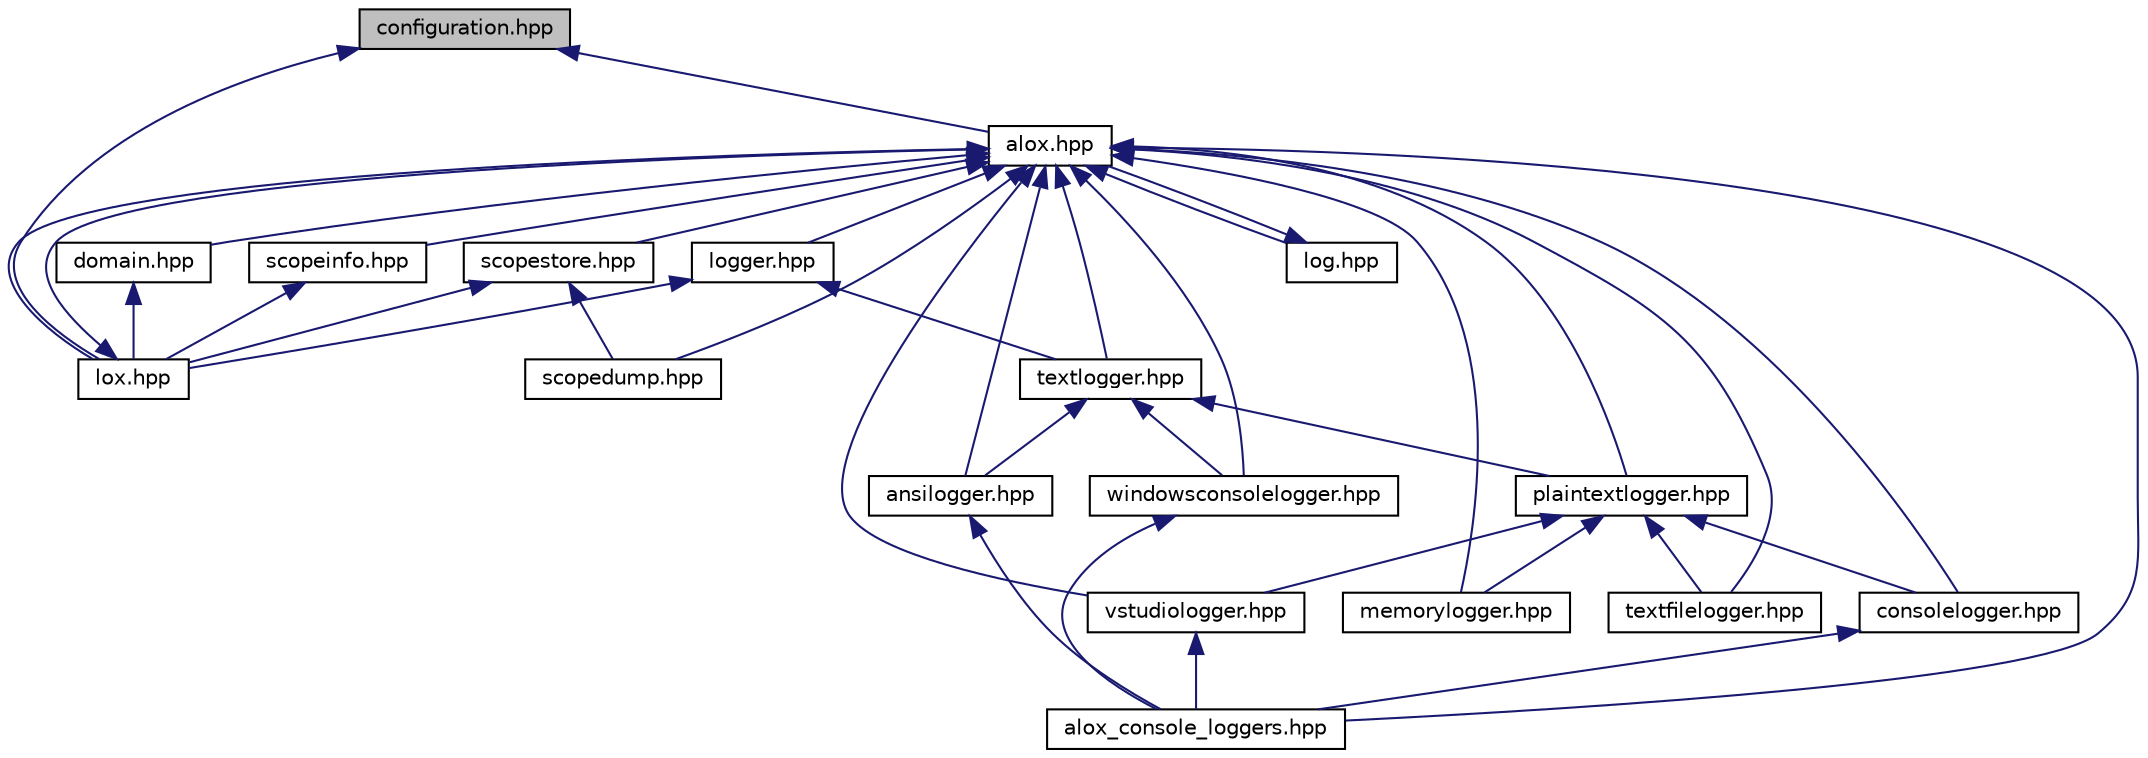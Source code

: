 digraph "configuration.hpp"
{
  edge [fontname="Helvetica",fontsize="10",labelfontname="Helvetica",labelfontsize="10"];
  node [fontname="Helvetica",fontsize="10",shape=record];
  Node49 [label="configuration.hpp",height=0.2,width=0.4,color="black", fillcolor="grey75", style="filled", fontcolor="black"];
  Node49 -> Node50 [dir="back",color="midnightblue",fontsize="10",style="solid",fontname="Helvetica"];
  Node49 -> Node52 [dir="back",color="midnightblue",fontsize="10",style="solid",fontname="Helvetica"];
  Node50 -> Node51 [dir="back",color="midnightblue",fontsize="10",style="solid",fontname="Helvetica"];
  Node50 -> Node52 [dir="back",color="midnightblue",fontsize="10",style="solid",fontname="Helvetica"];
  Node50 -> Node53 [dir="back",color="midnightblue",fontsize="10",style="solid",fontname="Helvetica"];
  Node50 -> Node54 [dir="back",color="midnightblue",fontsize="10",style="solid",fontname="Helvetica"];
  Node50 -> Node55 [dir="back",color="midnightblue",fontsize="10",style="solid",fontname="Helvetica"];
  Node50 -> Node56 [dir="back",color="midnightblue",fontsize="10",style="solid",fontname="Helvetica"];
  Node50 -> Node57 [dir="back",color="midnightblue",fontsize="10",style="solid",fontname="Helvetica"];
  Node50 -> Node58 [dir="back",color="midnightblue",fontsize="10",style="solid",fontname="Helvetica"];
  Node50 -> Node59 [dir="back",color="midnightblue",fontsize="10",style="solid",fontname="Helvetica"];
  Node50 -> Node60 [dir="back",color="midnightblue",fontsize="10",style="solid",fontname="Helvetica"];
  Node50 -> Node61 [dir="back",color="midnightblue",fontsize="10",style="solid",fontname="Helvetica"];
  Node50 -> Node62 [dir="back",color="midnightblue",fontsize="10",style="solid",fontname="Helvetica"];
  Node50 -> Node63 [dir="back",color="midnightblue",fontsize="10",style="solid",fontname="Helvetica"];
  Node50 -> Node64 [dir="back",color="midnightblue",fontsize="10",style="solid",fontname="Helvetica"];
  Node50 -> Node65 [dir="back",color="midnightblue",fontsize="10",style="solid",fontname="Helvetica"];
  Node50 -> Node66 [dir="back",color="midnightblue",fontsize="10",style="solid",fontname="Helvetica"];
  Node51 -> Node50 [dir="back",color="midnightblue",fontsize="10",style="solid",fontname="Helvetica"];
  Node52 -> Node50 [dir="back",color="midnightblue",fontsize="10",style="solid",fontname="Helvetica"];
  Node54 -> Node52 [dir="back",color="midnightblue",fontsize="10",style="solid",fontname="Helvetica"];
  Node55 -> Node52 [dir="back",color="midnightblue",fontsize="10",style="solid",fontname="Helvetica"];
  Node55 -> Node56 [dir="back",color="midnightblue",fontsize="10",style="solid",fontname="Helvetica"];
  Node56 -> Node57 [dir="back",color="midnightblue",fontsize="10",style="solid",fontname="Helvetica"];
  Node56 -> Node62 [dir="back",color="midnightblue",fontsize="10",style="solid",fontname="Helvetica"];
  Node56 -> Node63 [dir="back",color="midnightblue",fontsize="10",style="solid",fontname="Helvetica"];
  Node57 -> Node58 [dir="back",color="midnightblue",fontsize="10",style="solid",fontname="Helvetica"];
  Node57 -> Node59 [dir="back",color="midnightblue",fontsize="10",style="solid",fontname="Helvetica"];
  Node57 -> Node60 [dir="back",color="midnightblue",fontsize="10",style="solid",fontname="Helvetica"];
  Node57 -> Node61 [dir="back",color="midnightblue",fontsize="10",style="solid",fontname="Helvetica"];
  Node58 -> Node53 [dir="back",color="midnightblue",fontsize="10",style="solid",fontname="Helvetica"];
  Node61 -> Node53 [dir="back",color="midnightblue",fontsize="10",style="solid",fontname="Helvetica"];
  Node62 -> Node53 [dir="back",color="midnightblue",fontsize="10",style="solid",fontname="Helvetica"];
  Node63 -> Node53 [dir="back",color="midnightblue",fontsize="10",style="solid",fontname="Helvetica"];
  Node65 -> Node52 [dir="back",color="midnightblue",fontsize="10",style="solid",fontname="Helvetica"];
  Node65 -> Node64 [dir="back",color="midnightblue",fontsize="10",style="solid",fontname="Helvetica"];
  Node66 -> Node52 [dir="back",color="midnightblue",fontsize="10",style="solid",fontname="Helvetica"];
  Node50 [label="alox.hpp",height=0.2,width=0.4,color="black", fillcolor="white", style="filled",URL="$alox_8hpp.html"];
  Node51 [label="log.hpp",height=0.2,width=0.4,color="black", fillcolor="white", style="filled",URL="$log_8hpp.html"];
  Node52 [label="lox.hpp",height=0.2,width=0.4,color="black", fillcolor="white", style="filled",URL="$lox_8hpp.html"];
  Node53 [label="alox_console_loggers.hpp",height=0.2,width=0.4,color="black", fillcolor="white", style="filled",URL="$alox__console__loggers_8hpp.html"];
  Node54 [label="domain.hpp",height=0.2,width=0.4,color="black", fillcolor="white", style="filled",URL="$domain_8hpp.html"];
  Node55 [label="logger.hpp",height=0.2,width=0.4,color="black", fillcolor="white", style="filled",URL="$logger_8hpp.html"];
  Node56 [label="textlogger.hpp",height=0.2,width=0.4,color="black", fillcolor="white", style="filled",URL="$textlogger_8hpp.html"];
  Node57 [label="plaintextlogger.hpp",height=0.2,width=0.4,color="black", fillcolor="white", style="filled",URL="$plaintextlogger_8hpp.html"];
  Node58 [label="consolelogger.hpp",height=0.2,width=0.4,color="black", fillcolor="white", style="filled",URL="$consolelogger_8hpp.html"];
  Node59 [label="memorylogger.hpp",height=0.2,width=0.4,color="black", fillcolor="white", style="filled",URL="$memorylogger_8hpp.html"];
  Node60 [label="textfilelogger.hpp",height=0.2,width=0.4,color="black", fillcolor="white", style="filled",URL="$textfilelogger_8hpp.html"];
  Node61 [label="vstudiologger.hpp",height=0.2,width=0.4,color="black", fillcolor="white", style="filled",URL="$vstudiologger_8hpp.html"];
  Node62 [label="ansilogger.hpp",height=0.2,width=0.4,color="black", fillcolor="white", style="filled",URL="$ansilogger_8hpp.html"];
  Node63 [label="windowsconsolelogger.hpp",height=0.2,width=0.4,color="black", fillcolor="white", style="filled",URL="$windowsconsolelogger_8hpp.html"];
  Node64 [label="scopedump.hpp",height=0.2,width=0.4,color="black", fillcolor="white", style="filled",URL="$scopedump_8hpp.html"];
  Node65 [label="scopestore.hpp",height=0.2,width=0.4,color="black", fillcolor="white", style="filled",URL="$scopestore_8hpp.html"];
  Node66 [label="scopeinfo.hpp",height=0.2,width=0.4,color="black", fillcolor="white", style="filled",URL="$scopeinfo_8hpp.html"];
}

